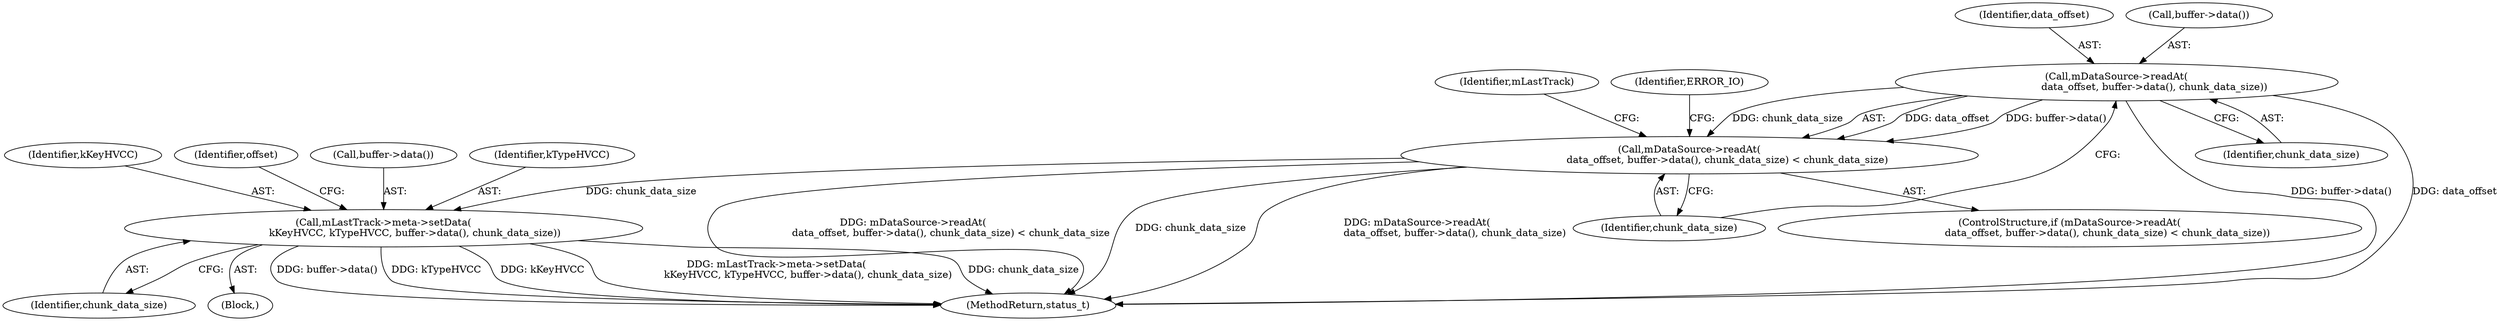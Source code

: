 digraph "0_Android_f81038006b4c59a5a148dcad887371206033c28f_2@API" {
"1002439" [label="(Call,mDataSource->readAt(\n                        data_offset, buffer->data(), chunk_data_size))"];
"1002438" [label="(Call,mDataSource->readAt(\n                        data_offset, buffer->data(), chunk_data_size) < chunk_data_size)"];
"1002453" [label="(Call,mLastTrack->meta->setData(\n                    kKeyHVCC, kTypeHVCC, buffer->data(), chunk_data_size))"];
"1002438" [label="(Call,mDataSource->readAt(\n                        data_offset, buffer->data(), chunk_data_size) < chunk_data_size)"];
"1002454" [label="(Identifier,kKeyHVCC)"];
"1002460" [label="(Identifier,offset)"];
"1002440" [label="(Identifier,data_offset)"];
"1002443" [label="(Identifier,chunk_data_size)"];
"1002453" [label="(Call,mLastTrack->meta->setData(\n                    kKeyHVCC, kTypeHVCC, buffer->data(), chunk_data_size))"];
"1002439" [label="(Call,mDataSource->readAt(\n                        data_offset, buffer->data(), chunk_data_size))"];
"1002456" [label="(Call,buffer->data())"];
"1003289" [label="(MethodReturn,status_t)"];
"1002457" [label="(Identifier,chunk_data_size)"];
"1002422" [label="(Block,)"];
"1002455" [label="(Identifier,kTypeHVCC)"];
"1002441" [label="(Call,buffer->data())"];
"1002449" [label="(Identifier,mLastTrack)"];
"1002437" [label="(ControlStructure,if (mDataSource->readAt(\n                        data_offset, buffer->data(), chunk_data_size) < chunk_data_size))"];
"1002442" [label="(Identifier,chunk_data_size)"];
"1002446" [label="(Identifier,ERROR_IO)"];
"1002439" -> "1002438"  [label="AST: "];
"1002439" -> "1002442"  [label="CFG: "];
"1002440" -> "1002439"  [label="AST: "];
"1002441" -> "1002439"  [label="AST: "];
"1002442" -> "1002439"  [label="AST: "];
"1002443" -> "1002439"  [label="CFG: "];
"1002439" -> "1003289"  [label="DDG: buffer->data()"];
"1002439" -> "1003289"  [label="DDG: data_offset"];
"1002439" -> "1002438"  [label="DDG: data_offset"];
"1002439" -> "1002438"  [label="DDG: buffer->data()"];
"1002439" -> "1002438"  [label="DDG: chunk_data_size"];
"1002438" -> "1002437"  [label="AST: "];
"1002438" -> "1002443"  [label="CFG: "];
"1002443" -> "1002438"  [label="AST: "];
"1002446" -> "1002438"  [label="CFG: "];
"1002449" -> "1002438"  [label="CFG: "];
"1002438" -> "1003289"  [label="DDG: mDataSource->readAt(\n                        data_offset, buffer->data(), chunk_data_size) < chunk_data_size"];
"1002438" -> "1003289"  [label="DDG: chunk_data_size"];
"1002438" -> "1003289"  [label="DDG: mDataSource->readAt(\n                        data_offset, buffer->data(), chunk_data_size)"];
"1002438" -> "1002453"  [label="DDG: chunk_data_size"];
"1002453" -> "1002422"  [label="AST: "];
"1002453" -> "1002457"  [label="CFG: "];
"1002454" -> "1002453"  [label="AST: "];
"1002455" -> "1002453"  [label="AST: "];
"1002456" -> "1002453"  [label="AST: "];
"1002457" -> "1002453"  [label="AST: "];
"1002460" -> "1002453"  [label="CFG: "];
"1002453" -> "1003289"  [label="DDG: kKeyHVCC"];
"1002453" -> "1003289"  [label="DDG: mLastTrack->meta->setData(\n                    kKeyHVCC, kTypeHVCC, buffer->data(), chunk_data_size)"];
"1002453" -> "1003289"  [label="DDG: chunk_data_size"];
"1002453" -> "1003289"  [label="DDG: buffer->data()"];
"1002453" -> "1003289"  [label="DDG: kTypeHVCC"];
}
